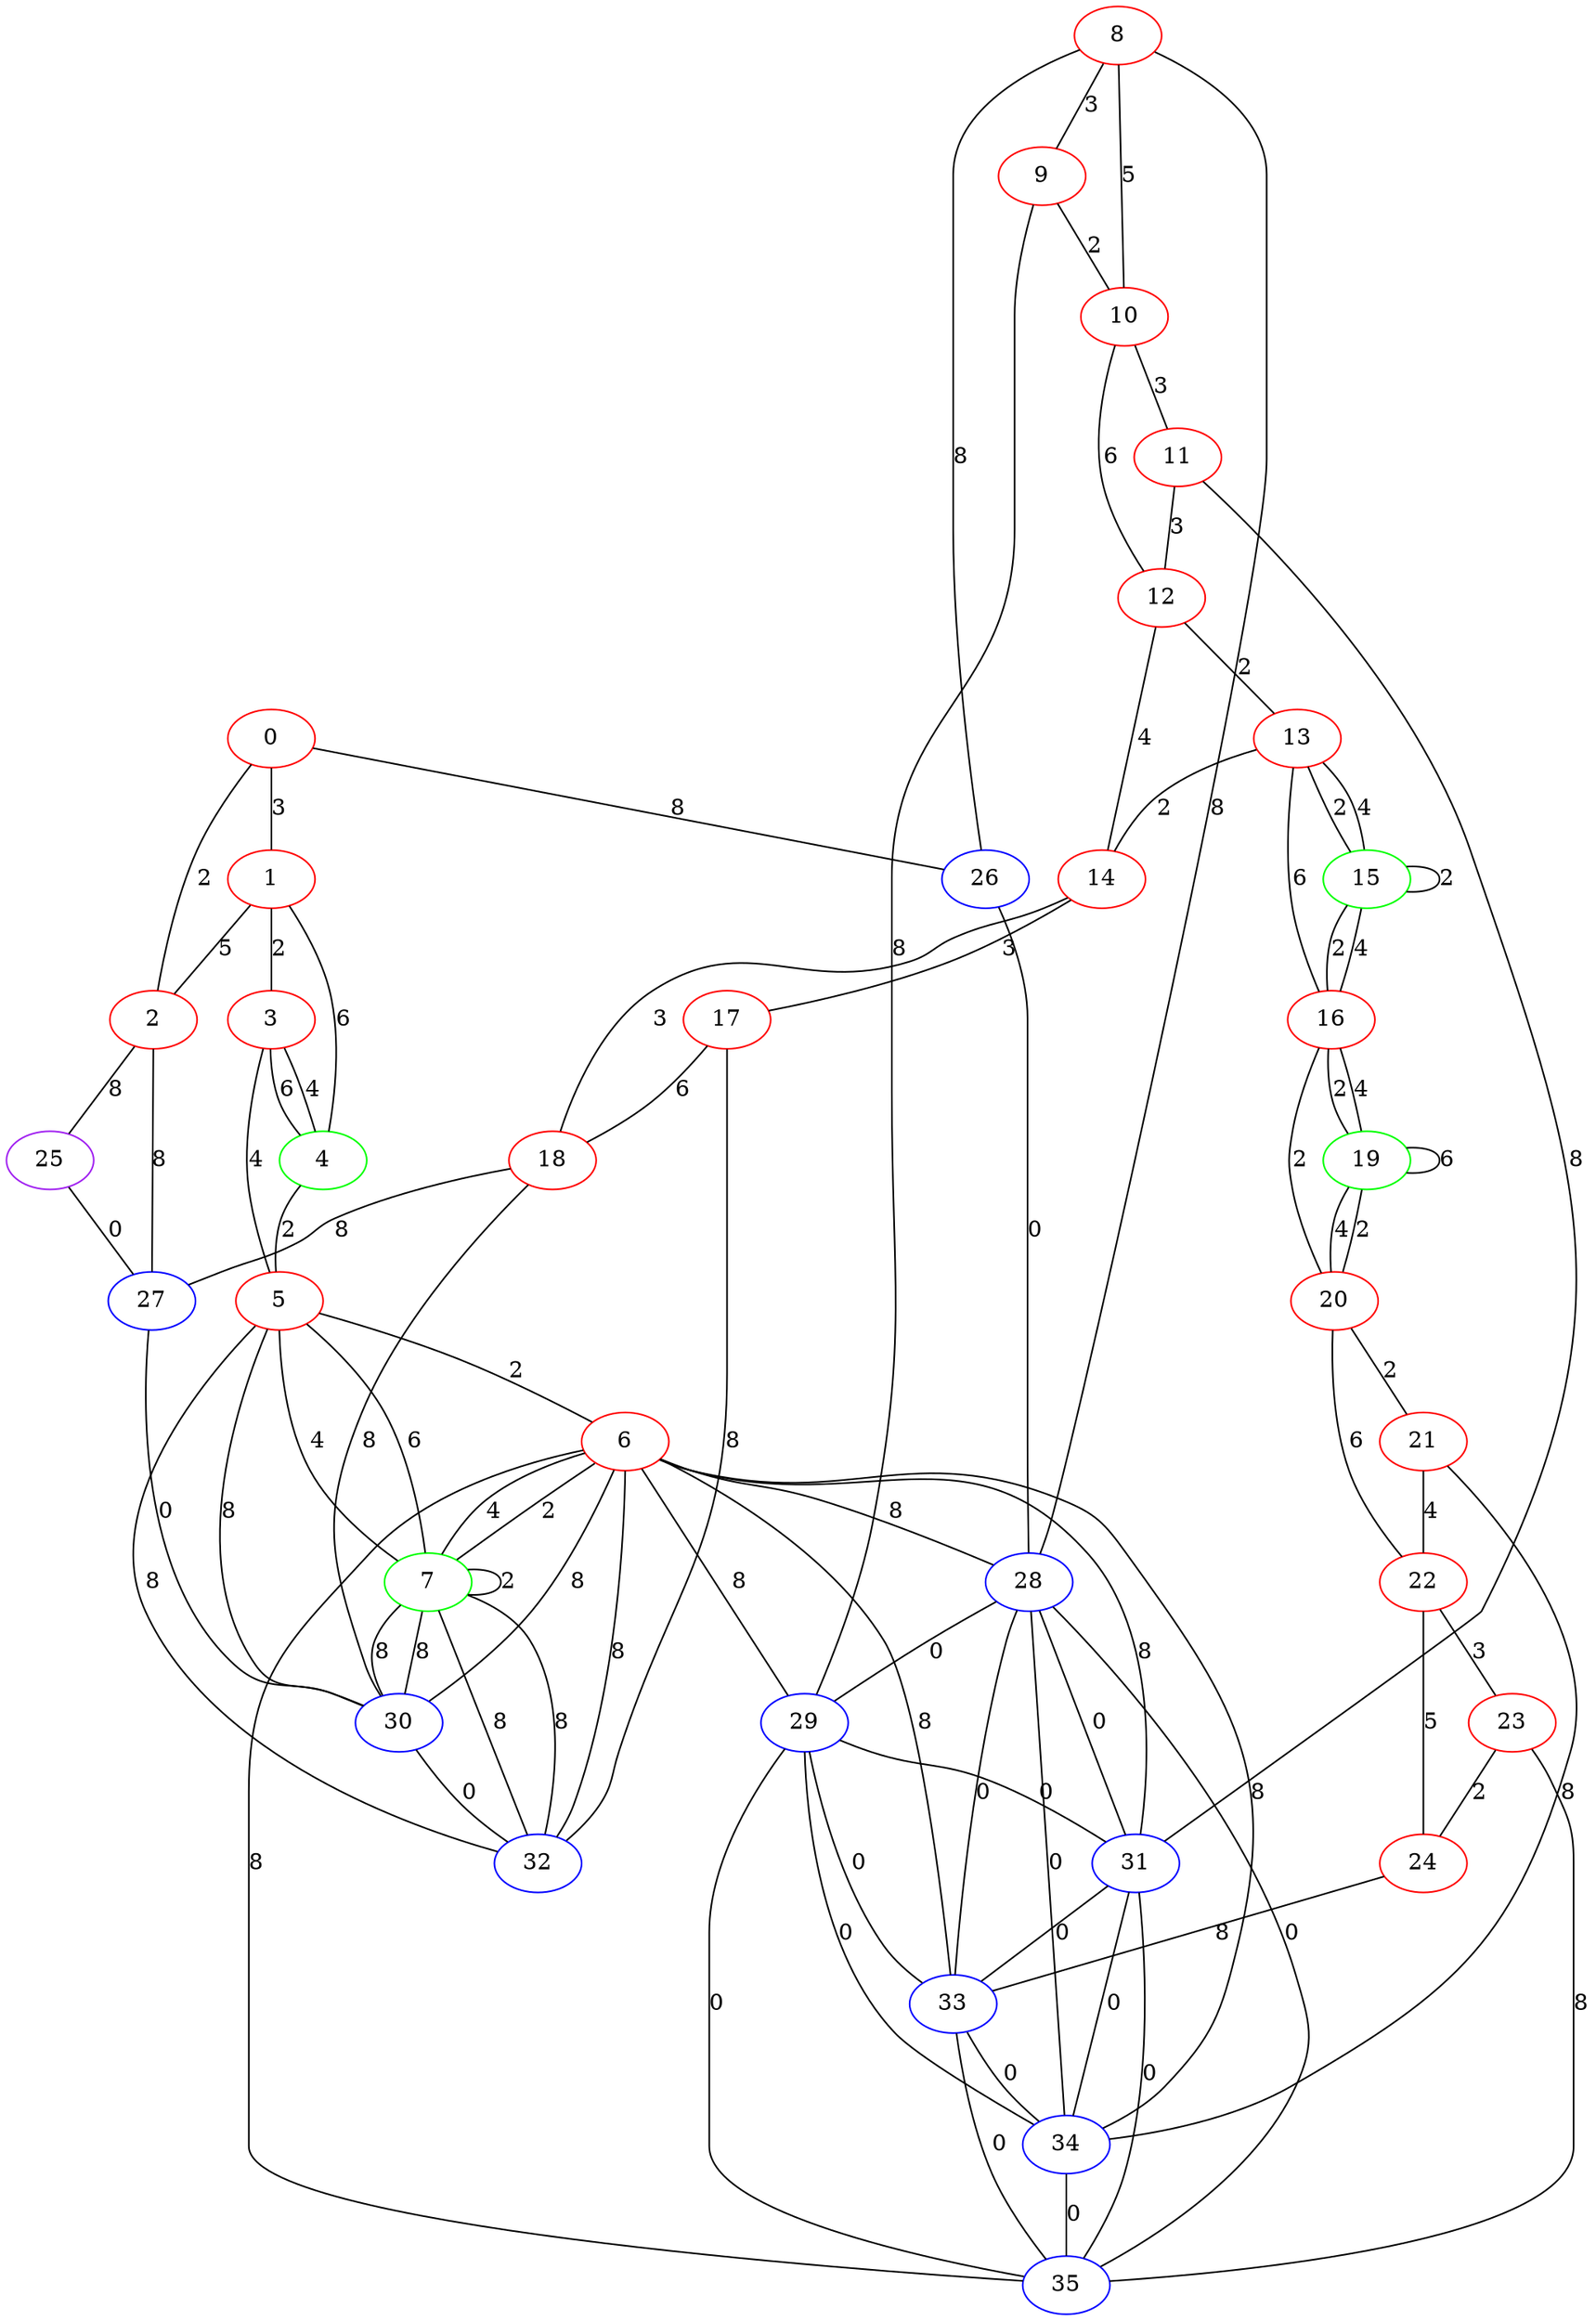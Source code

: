 graph "" {
0 [color=red, weight=1];
1 [color=red, weight=1];
2 [color=red, weight=1];
3 [color=red, weight=1];
4 [color=green, weight=2];
5 [color=red, weight=1];
6 [color=red, weight=1];
7 [color=green, weight=2];
8 [color=red, weight=1];
9 [color=red, weight=1];
10 [color=red, weight=1];
11 [color=red, weight=1];
12 [color=red, weight=1];
13 [color=red, weight=1];
14 [color=red, weight=1];
15 [color=green, weight=2];
16 [color=red, weight=1];
17 [color=red, weight=1];
18 [color=red, weight=1];
19 [color=green, weight=2];
20 [color=red, weight=1];
21 [color=red, weight=1];
22 [color=red, weight=1];
23 [color=red, weight=1];
24 [color=red, weight=1];
25 [color=purple, weight=4];
26 [color=blue, weight=3];
27 [color=blue, weight=3];
28 [color=blue, weight=3];
29 [color=blue, weight=3];
30 [color=blue, weight=3];
31 [color=blue, weight=3];
32 [color=blue, weight=3];
33 [color=blue, weight=3];
34 [color=blue, weight=3];
35 [color=blue, weight=3];
0 -- 1  [key=0, label=3];
0 -- 2  [key=0, label=2];
0 -- 26  [key=0, label=8];
1 -- 2  [key=0, label=5];
1 -- 3  [key=0, label=2];
1 -- 4  [key=0, label=6];
2 -- 27  [key=0, label=8];
2 -- 25  [key=0, label=8];
3 -- 4  [key=0, label=4];
3 -- 4  [key=1, label=6];
3 -- 5  [key=0, label=4];
4 -- 5  [key=0, label=2];
5 -- 32  [key=0, label=8];
5 -- 6  [key=0, label=2];
5 -- 7  [key=0, label=4];
5 -- 7  [key=1, label=6];
5 -- 30  [key=0, label=8];
6 -- 32  [key=0, label=8];
6 -- 33  [key=0, label=8];
6 -- 34  [key=0, label=8];
6 -- 35  [key=0, label=8];
6 -- 7  [key=0, label=2];
6 -- 7  [key=1, label=4];
6 -- 28  [key=0, label=8];
6 -- 29  [key=0, label=8];
6 -- 30  [key=0, label=8];
6 -- 31  [key=0, label=8];
7 -- 32  [key=0, label=8];
7 -- 32  [key=1, label=8];
7 -- 30  [key=0, label=8];
7 -- 30  [key=1, label=8];
7 -- 7  [key=0, label=2];
8 -- 9  [key=0, label=3];
8 -- 10  [key=0, label=5];
8 -- 28  [key=0, label=8];
8 -- 26  [key=0, label=8];
9 -- 10  [key=0, label=2];
9 -- 29  [key=0, label=8];
10 -- 11  [key=0, label=3];
10 -- 12  [key=0, label=6];
11 -- 12  [key=0, label=3];
11 -- 31  [key=0, label=8];
12 -- 13  [key=0, label=2];
12 -- 14  [key=0, label=4];
13 -- 16  [key=0, label=6];
13 -- 14  [key=0, label=2];
13 -- 15  [key=0, label=2];
13 -- 15  [key=1, label=4];
14 -- 17  [key=0, label=3];
14 -- 18  [key=0, label=3];
15 -- 16  [key=0, label=4];
15 -- 16  [key=1, label=2];
15 -- 15  [key=0, label=2];
16 -- 19  [key=0, label=2];
16 -- 19  [key=1, label=4];
16 -- 20  [key=0, label=2];
17 -- 32  [key=0, label=8];
17 -- 18  [key=0, label=6];
18 -- 27  [key=0, label=8];
18 -- 30  [key=0, label=8];
19 -- 19  [key=0, label=6];
19 -- 20  [key=0, label=4];
19 -- 20  [key=1, label=2];
20 -- 21  [key=0, label=2];
20 -- 22  [key=0, label=6];
21 -- 34  [key=0, label=8];
21 -- 22  [key=0, label=4];
22 -- 24  [key=0, label=5];
22 -- 23  [key=0, label=3];
23 -- 24  [key=0, label=2];
23 -- 35  [key=0, label=8];
24 -- 33  [key=0, label=8];
25 -- 27  [key=0, label=0];
26 -- 28  [key=0, label=0];
27 -- 30  [key=0, label=0];
28 -- 33  [key=0, label=0];
28 -- 34  [key=0, label=0];
28 -- 35  [key=0, label=0];
28 -- 29  [key=0, label=0];
28 -- 31  [key=0, label=0];
29 -- 33  [key=0, label=0];
29 -- 34  [key=0, label=0];
29 -- 35  [key=0, label=0];
29 -- 31  [key=0, label=0];
30 -- 32  [key=0, label=0];
31 -- 33  [key=0, label=0];
31 -- 34  [key=0, label=0];
31 -- 35  [key=0, label=0];
33 -- 34  [key=0, label=0];
33 -- 35  [key=0, label=0];
34 -- 35  [key=0, label=0];
}
